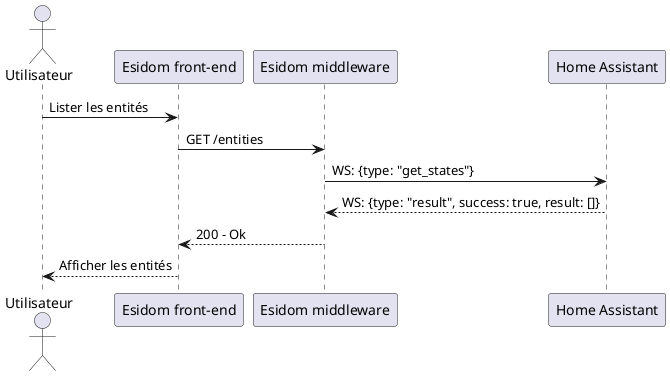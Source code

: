 @startuml lister entités

actor "Utilisateur" as u
participant "Esidom front-end" as fe
participant "Esidom middleware" as m
participant "Home Assistant" as ha

u -> fe: Lister les entités
fe -> m: GET /entities
m -> ha: WS: {type: "get_states"}
ha --> m: WS: {type: "result", success: true, result: []}
m --> fe: 200 - Ok
fe --> u: Afficher les entités

@enduml